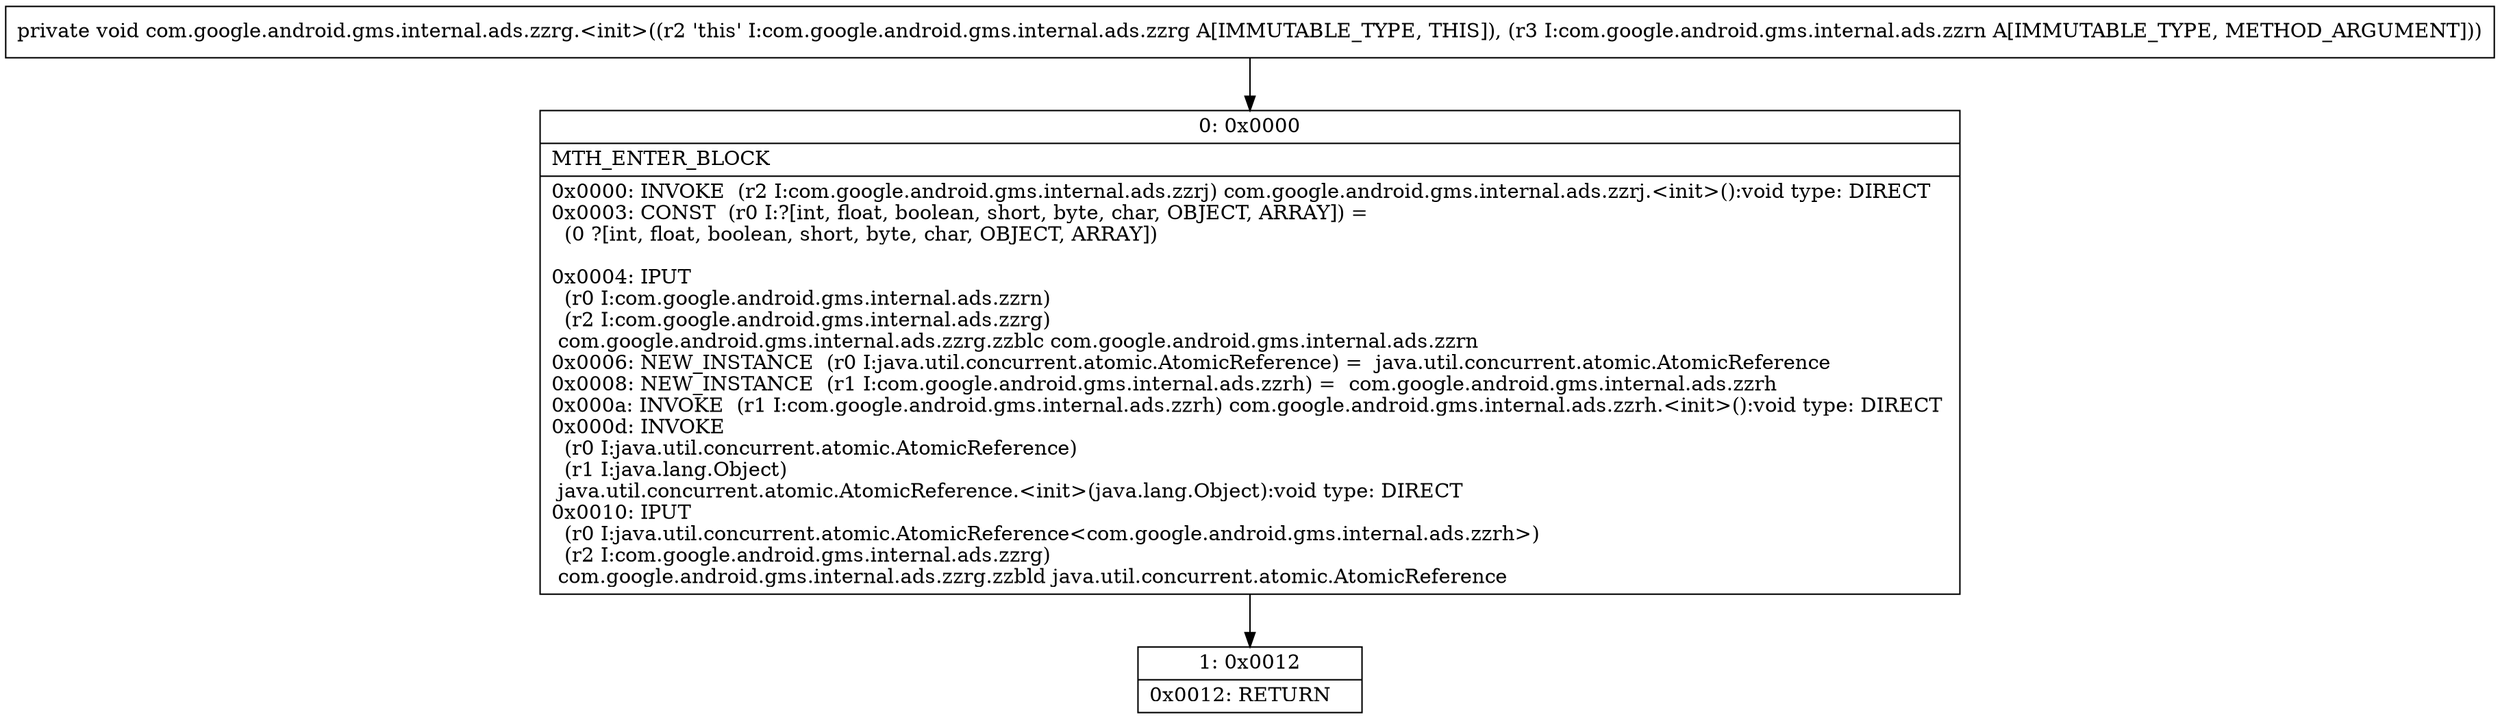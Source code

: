 digraph "CFG forcom.google.android.gms.internal.ads.zzrg.\<init\>(Lcom\/google\/android\/gms\/internal\/ads\/zzrn;)V" {
Node_0 [shape=record,label="{0\:\ 0x0000|MTH_ENTER_BLOCK\l|0x0000: INVOKE  (r2 I:com.google.android.gms.internal.ads.zzrj) com.google.android.gms.internal.ads.zzrj.\<init\>():void type: DIRECT \l0x0003: CONST  (r0 I:?[int, float, boolean, short, byte, char, OBJECT, ARRAY]) = \l  (0 ?[int, float, boolean, short, byte, char, OBJECT, ARRAY])\l \l0x0004: IPUT  \l  (r0 I:com.google.android.gms.internal.ads.zzrn)\l  (r2 I:com.google.android.gms.internal.ads.zzrg)\l com.google.android.gms.internal.ads.zzrg.zzblc com.google.android.gms.internal.ads.zzrn \l0x0006: NEW_INSTANCE  (r0 I:java.util.concurrent.atomic.AtomicReference) =  java.util.concurrent.atomic.AtomicReference \l0x0008: NEW_INSTANCE  (r1 I:com.google.android.gms.internal.ads.zzrh) =  com.google.android.gms.internal.ads.zzrh \l0x000a: INVOKE  (r1 I:com.google.android.gms.internal.ads.zzrh) com.google.android.gms.internal.ads.zzrh.\<init\>():void type: DIRECT \l0x000d: INVOKE  \l  (r0 I:java.util.concurrent.atomic.AtomicReference)\l  (r1 I:java.lang.Object)\l java.util.concurrent.atomic.AtomicReference.\<init\>(java.lang.Object):void type: DIRECT \l0x0010: IPUT  \l  (r0 I:java.util.concurrent.atomic.AtomicReference\<com.google.android.gms.internal.ads.zzrh\>)\l  (r2 I:com.google.android.gms.internal.ads.zzrg)\l com.google.android.gms.internal.ads.zzrg.zzbld java.util.concurrent.atomic.AtomicReference \l}"];
Node_1 [shape=record,label="{1\:\ 0x0012|0x0012: RETURN   \l}"];
MethodNode[shape=record,label="{private void com.google.android.gms.internal.ads.zzrg.\<init\>((r2 'this' I:com.google.android.gms.internal.ads.zzrg A[IMMUTABLE_TYPE, THIS]), (r3 I:com.google.android.gms.internal.ads.zzrn A[IMMUTABLE_TYPE, METHOD_ARGUMENT])) }"];
MethodNode -> Node_0;
Node_0 -> Node_1;
}

